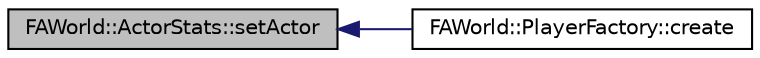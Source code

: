 digraph G
{
  edge [fontname="Helvetica",fontsize="10",labelfontname="Helvetica",labelfontsize="10"];
  node [fontname="Helvetica",fontsize="10",shape=record];
  rankdir="LR";
  Node1 [label="FAWorld::ActorStats::setActor",height=0.2,width=0.4,color="black", fillcolor="grey75", style="filled" fontcolor="black"];
  Node1 -> Node2 [dir="back",color="midnightblue",fontsize="10",style="solid",fontname="Helvetica"];
  Node2 [label="FAWorld::PlayerFactory::create",height=0.2,width=0.4,color="black", fillcolor="white", style="filled",URL="$class_f_a_world_1_1_player_factory.html#a8a732815736b42d20e193d3e845e8a86"];
}
